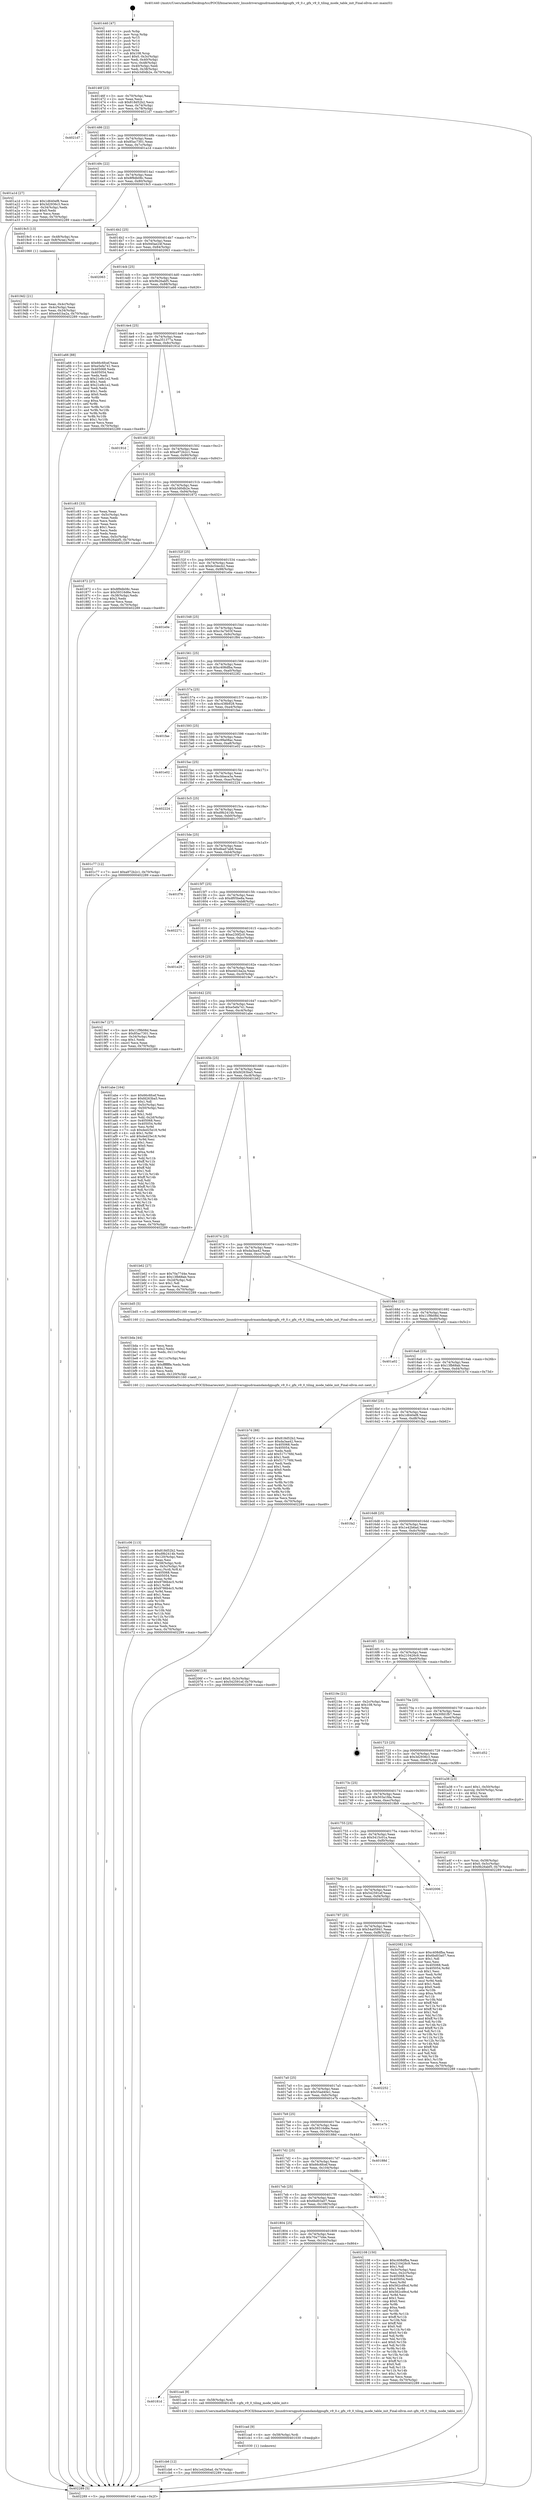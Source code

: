 digraph "0x401440" {
  label = "0x401440 (/mnt/c/Users/mathe/Desktop/tcc/POCII/binaries/extr_linuxdriversgpudrmamdamdgpugfx_v9_0.c_gfx_v9_0_tiling_mode_table_init_Final-ollvm.out::main(0))"
  labelloc = "t"
  node[shape=record]

  Entry [label="",width=0.3,height=0.3,shape=circle,fillcolor=black,style=filled]
  "0x40146f" [label="{
     0x40146f [23]\l
     | [instrs]\l
     &nbsp;&nbsp;0x40146f \<+3\>: mov -0x70(%rbp),%eax\l
     &nbsp;&nbsp;0x401472 \<+2\>: mov %eax,%ecx\l
     &nbsp;&nbsp;0x401474 \<+6\>: sub $0x818d52b2,%ecx\l
     &nbsp;&nbsp;0x40147a \<+3\>: mov %eax,-0x74(%rbp)\l
     &nbsp;&nbsp;0x40147d \<+3\>: mov %ecx,-0x78(%rbp)\l
     &nbsp;&nbsp;0x401480 \<+6\>: je 00000000004021d7 \<main+0xd97\>\l
  }"]
  "0x4021d7" [label="{
     0x4021d7\l
  }", style=dashed]
  "0x401486" [label="{
     0x401486 [22]\l
     | [instrs]\l
     &nbsp;&nbsp;0x401486 \<+5\>: jmp 000000000040148b \<main+0x4b\>\l
     &nbsp;&nbsp;0x40148b \<+3\>: mov -0x74(%rbp),%eax\l
     &nbsp;&nbsp;0x40148e \<+5\>: sub $0x85ac7301,%eax\l
     &nbsp;&nbsp;0x401493 \<+3\>: mov %eax,-0x7c(%rbp)\l
     &nbsp;&nbsp;0x401496 \<+6\>: je 0000000000401a1d \<main+0x5dd\>\l
  }"]
  Exit [label="",width=0.3,height=0.3,shape=circle,fillcolor=black,style=filled,peripheries=2]
  "0x401a1d" [label="{
     0x401a1d [27]\l
     | [instrs]\l
     &nbsp;&nbsp;0x401a1d \<+5\>: mov $0x1d640ef8,%eax\l
     &nbsp;&nbsp;0x401a22 \<+5\>: mov $0x3d2936c3,%ecx\l
     &nbsp;&nbsp;0x401a27 \<+3\>: mov -0x34(%rbp),%edx\l
     &nbsp;&nbsp;0x401a2a \<+3\>: cmp $0x0,%edx\l
     &nbsp;&nbsp;0x401a2d \<+3\>: cmove %ecx,%eax\l
     &nbsp;&nbsp;0x401a30 \<+3\>: mov %eax,-0x70(%rbp)\l
     &nbsp;&nbsp;0x401a33 \<+5\>: jmp 0000000000402289 \<main+0xe49\>\l
  }"]
  "0x40149c" [label="{
     0x40149c [22]\l
     | [instrs]\l
     &nbsp;&nbsp;0x40149c \<+5\>: jmp 00000000004014a1 \<main+0x61\>\l
     &nbsp;&nbsp;0x4014a1 \<+3\>: mov -0x74(%rbp),%eax\l
     &nbsp;&nbsp;0x4014a4 \<+5\>: sub $0x8f9db08c,%eax\l
     &nbsp;&nbsp;0x4014a9 \<+3\>: mov %eax,-0x80(%rbp)\l
     &nbsp;&nbsp;0x4014ac \<+6\>: je 00000000004019c5 \<main+0x585\>\l
  }"]
  "0x401cb6" [label="{
     0x401cb6 [12]\l
     | [instrs]\l
     &nbsp;&nbsp;0x401cb6 \<+7\>: movl $0x1e42b6ad,-0x70(%rbp)\l
     &nbsp;&nbsp;0x401cbd \<+5\>: jmp 0000000000402289 \<main+0xe49\>\l
  }"]
  "0x4019c5" [label="{
     0x4019c5 [13]\l
     | [instrs]\l
     &nbsp;&nbsp;0x4019c5 \<+4\>: mov -0x48(%rbp),%rax\l
     &nbsp;&nbsp;0x4019c9 \<+4\>: mov 0x8(%rax),%rdi\l
     &nbsp;&nbsp;0x4019cd \<+5\>: call 0000000000401060 \<atoi@plt\>\l
     | [calls]\l
     &nbsp;&nbsp;0x401060 \{1\} (unknown)\l
  }"]
  "0x4014b2" [label="{
     0x4014b2 [25]\l
     | [instrs]\l
     &nbsp;&nbsp;0x4014b2 \<+5\>: jmp 00000000004014b7 \<main+0x77\>\l
     &nbsp;&nbsp;0x4014b7 \<+3\>: mov -0x74(%rbp),%eax\l
     &nbsp;&nbsp;0x4014ba \<+5\>: sub $0x940ae24f,%eax\l
     &nbsp;&nbsp;0x4014bf \<+6\>: mov %eax,-0x84(%rbp)\l
     &nbsp;&nbsp;0x4014c5 \<+6\>: je 0000000000402063 \<main+0xc23\>\l
  }"]
  "0x401cad" [label="{
     0x401cad [9]\l
     | [instrs]\l
     &nbsp;&nbsp;0x401cad \<+4\>: mov -0x58(%rbp),%rdi\l
     &nbsp;&nbsp;0x401cb1 \<+5\>: call 0000000000401030 \<free@plt\>\l
     | [calls]\l
     &nbsp;&nbsp;0x401030 \{1\} (unknown)\l
  }"]
  "0x402063" [label="{
     0x402063\l
  }", style=dashed]
  "0x4014cb" [label="{
     0x4014cb [25]\l
     | [instrs]\l
     &nbsp;&nbsp;0x4014cb \<+5\>: jmp 00000000004014d0 \<main+0x90\>\l
     &nbsp;&nbsp;0x4014d0 \<+3\>: mov -0x74(%rbp),%eax\l
     &nbsp;&nbsp;0x4014d3 \<+5\>: sub $0x9b26abf5,%eax\l
     &nbsp;&nbsp;0x4014d8 \<+6\>: mov %eax,-0x88(%rbp)\l
     &nbsp;&nbsp;0x4014de \<+6\>: je 0000000000401a66 \<main+0x626\>\l
  }"]
  "0x40181d" [label="{
     0x40181d\l
  }", style=dashed]
  "0x401a66" [label="{
     0x401a66 [88]\l
     | [instrs]\l
     &nbsp;&nbsp;0x401a66 \<+5\>: mov $0x66c6fcef,%eax\l
     &nbsp;&nbsp;0x401a6b \<+5\>: mov $0xe5efa741,%ecx\l
     &nbsp;&nbsp;0x401a70 \<+7\>: mov 0x405068,%edx\l
     &nbsp;&nbsp;0x401a77 \<+7\>: mov 0x405054,%esi\l
     &nbsp;&nbsp;0x401a7e \<+2\>: mov %edx,%edi\l
     &nbsp;&nbsp;0x401a80 \<+6\>: sub $0x21e8c1e2,%edi\l
     &nbsp;&nbsp;0x401a86 \<+3\>: sub $0x1,%edi\l
     &nbsp;&nbsp;0x401a89 \<+6\>: add $0x21e8c1e2,%edi\l
     &nbsp;&nbsp;0x401a8f \<+3\>: imul %edi,%edx\l
     &nbsp;&nbsp;0x401a92 \<+3\>: and $0x1,%edx\l
     &nbsp;&nbsp;0x401a95 \<+3\>: cmp $0x0,%edx\l
     &nbsp;&nbsp;0x401a98 \<+4\>: sete %r8b\l
     &nbsp;&nbsp;0x401a9c \<+3\>: cmp $0xa,%esi\l
     &nbsp;&nbsp;0x401a9f \<+4\>: setl %r9b\l
     &nbsp;&nbsp;0x401aa3 \<+3\>: mov %r8b,%r10b\l
     &nbsp;&nbsp;0x401aa6 \<+3\>: and %r9b,%r10b\l
     &nbsp;&nbsp;0x401aa9 \<+3\>: xor %r9b,%r8b\l
     &nbsp;&nbsp;0x401aac \<+3\>: or %r8b,%r10b\l
     &nbsp;&nbsp;0x401aaf \<+4\>: test $0x1,%r10b\l
     &nbsp;&nbsp;0x401ab3 \<+3\>: cmovne %ecx,%eax\l
     &nbsp;&nbsp;0x401ab6 \<+3\>: mov %eax,-0x70(%rbp)\l
     &nbsp;&nbsp;0x401ab9 \<+5\>: jmp 0000000000402289 \<main+0xe49\>\l
  }"]
  "0x4014e4" [label="{
     0x4014e4 [25]\l
     | [instrs]\l
     &nbsp;&nbsp;0x4014e4 \<+5\>: jmp 00000000004014e9 \<main+0xa9\>\l
     &nbsp;&nbsp;0x4014e9 \<+3\>: mov -0x74(%rbp),%eax\l
     &nbsp;&nbsp;0x4014ec \<+5\>: sub $0xa351377a,%eax\l
     &nbsp;&nbsp;0x4014f1 \<+6\>: mov %eax,-0x8c(%rbp)\l
     &nbsp;&nbsp;0x4014f7 \<+6\>: je 000000000040191d \<main+0x4dd\>\l
  }"]
  "0x401ca4" [label="{
     0x401ca4 [9]\l
     | [instrs]\l
     &nbsp;&nbsp;0x401ca4 \<+4\>: mov -0x58(%rbp),%rdi\l
     &nbsp;&nbsp;0x401ca8 \<+5\>: call 0000000000401430 \<gfx_v9_0_tiling_mode_table_init\>\l
     | [calls]\l
     &nbsp;&nbsp;0x401430 \{1\} (/mnt/c/Users/mathe/Desktop/tcc/POCII/binaries/extr_linuxdriversgpudrmamdamdgpugfx_v9_0.c_gfx_v9_0_tiling_mode_table_init_Final-ollvm.out::gfx_v9_0_tiling_mode_table_init)\l
  }"]
  "0x40191d" [label="{
     0x40191d\l
  }", style=dashed]
  "0x4014fd" [label="{
     0x4014fd [25]\l
     | [instrs]\l
     &nbsp;&nbsp;0x4014fd \<+5\>: jmp 0000000000401502 \<main+0xc2\>\l
     &nbsp;&nbsp;0x401502 \<+3\>: mov -0x74(%rbp),%eax\l
     &nbsp;&nbsp;0x401505 \<+5\>: sub $0xa972b2c1,%eax\l
     &nbsp;&nbsp;0x40150a \<+6\>: mov %eax,-0x90(%rbp)\l
     &nbsp;&nbsp;0x401510 \<+6\>: je 0000000000401c83 \<main+0x843\>\l
  }"]
  "0x401804" [label="{
     0x401804 [25]\l
     | [instrs]\l
     &nbsp;&nbsp;0x401804 \<+5\>: jmp 0000000000401809 \<main+0x3c9\>\l
     &nbsp;&nbsp;0x401809 \<+3\>: mov -0x74(%rbp),%eax\l
     &nbsp;&nbsp;0x40180c \<+5\>: sub $0x70a77d4e,%eax\l
     &nbsp;&nbsp;0x401811 \<+6\>: mov %eax,-0x10c(%rbp)\l
     &nbsp;&nbsp;0x401817 \<+6\>: je 0000000000401ca4 \<main+0x864\>\l
  }"]
  "0x401c83" [label="{
     0x401c83 [33]\l
     | [instrs]\l
     &nbsp;&nbsp;0x401c83 \<+2\>: xor %eax,%eax\l
     &nbsp;&nbsp;0x401c85 \<+3\>: mov -0x5c(%rbp),%ecx\l
     &nbsp;&nbsp;0x401c88 \<+2\>: mov %eax,%edx\l
     &nbsp;&nbsp;0x401c8a \<+2\>: sub %ecx,%edx\l
     &nbsp;&nbsp;0x401c8c \<+2\>: mov %eax,%ecx\l
     &nbsp;&nbsp;0x401c8e \<+3\>: sub $0x1,%ecx\l
     &nbsp;&nbsp;0x401c91 \<+2\>: add %ecx,%edx\l
     &nbsp;&nbsp;0x401c93 \<+2\>: sub %edx,%eax\l
     &nbsp;&nbsp;0x401c95 \<+3\>: mov %eax,-0x5c(%rbp)\l
     &nbsp;&nbsp;0x401c98 \<+7\>: movl $0x9b26abf5,-0x70(%rbp)\l
     &nbsp;&nbsp;0x401c9f \<+5\>: jmp 0000000000402289 \<main+0xe49\>\l
  }"]
  "0x401516" [label="{
     0x401516 [25]\l
     | [instrs]\l
     &nbsp;&nbsp;0x401516 \<+5\>: jmp 000000000040151b \<main+0xdb\>\l
     &nbsp;&nbsp;0x40151b \<+3\>: mov -0x74(%rbp),%eax\l
     &nbsp;&nbsp;0x40151e \<+5\>: sub $0xb3d0db2e,%eax\l
     &nbsp;&nbsp;0x401523 \<+6\>: mov %eax,-0x94(%rbp)\l
     &nbsp;&nbsp;0x401529 \<+6\>: je 0000000000401872 \<main+0x432\>\l
  }"]
  "0x402108" [label="{
     0x402108 [150]\l
     | [instrs]\l
     &nbsp;&nbsp;0x402108 \<+5\>: mov $0xc408dfba,%eax\l
     &nbsp;&nbsp;0x40210d \<+5\>: mov $0x210426c9,%ecx\l
     &nbsp;&nbsp;0x402112 \<+2\>: mov $0x1,%dl\l
     &nbsp;&nbsp;0x402114 \<+3\>: mov -0x3c(%rbp),%esi\l
     &nbsp;&nbsp;0x402117 \<+3\>: mov %esi,-0x2c(%rbp)\l
     &nbsp;&nbsp;0x40211a \<+7\>: mov 0x405068,%esi\l
     &nbsp;&nbsp;0x402121 \<+7\>: mov 0x405054,%edi\l
     &nbsp;&nbsp;0x402128 \<+3\>: mov %esi,%r8d\l
     &nbsp;&nbsp;0x40212b \<+7\>: sub $0x562cd9cd,%r8d\l
     &nbsp;&nbsp;0x402132 \<+4\>: sub $0x1,%r8d\l
     &nbsp;&nbsp;0x402136 \<+7\>: add $0x562cd9cd,%r8d\l
     &nbsp;&nbsp;0x40213d \<+4\>: imul %r8d,%esi\l
     &nbsp;&nbsp;0x402141 \<+3\>: and $0x1,%esi\l
     &nbsp;&nbsp;0x402144 \<+3\>: cmp $0x0,%esi\l
     &nbsp;&nbsp;0x402147 \<+4\>: sete %r9b\l
     &nbsp;&nbsp;0x40214b \<+3\>: cmp $0xa,%edi\l
     &nbsp;&nbsp;0x40214e \<+4\>: setl %r10b\l
     &nbsp;&nbsp;0x402152 \<+3\>: mov %r9b,%r11b\l
     &nbsp;&nbsp;0x402155 \<+4\>: xor $0xff,%r11b\l
     &nbsp;&nbsp;0x402159 \<+3\>: mov %r10b,%bl\l
     &nbsp;&nbsp;0x40215c \<+3\>: xor $0xff,%bl\l
     &nbsp;&nbsp;0x40215f \<+3\>: xor $0x0,%dl\l
     &nbsp;&nbsp;0x402162 \<+3\>: mov %r11b,%r14b\l
     &nbsp;&nbsp;0x402165 \<+4\>: and $0x0,%r14b\l
     &nbsp;&nbsp;0x402169 \<+3\>: and %dl,%r9b\l
     &nbsp;&nbsp;0x40216c \<+3\>: mov %bl,%r15b\l
     &nbsp;&nbsp;0x40216f \<+4\>: and $0x0,%r15b\l
     &nbsp;&nbsp;0x402173 \<+3\>: and %dl,%r10b\l
     &nbsp;&nbsp;0x402176 \<+3\>: or %r9b,%r14b\l
     &nbsp;&nbsp;0x402179 \<+3\>: or %r10b,%r15b\l
     &nbsp;&nbsp;0x40217c \<+3\>: xor %r15b,%r14b\l
     &nbsp;&nbsp;0x40217f \<+3\>: or %bl,%r11b\l
     &nbsp;&nbsp;0x402182 \<+4\>: xor $0xff,%r11b\l
     &nbsp;&nbsp;0x402186 \<+3\>: or $0x0,%dl\l
     &nbsp;&nbsp;0x402189 \<+3\>: and %dl,%r11b\l
     &nbsp;&nbsp;0x40218c \<+3\>: or %r11b,%r14b\l
     &nbsp;&nbsp;0x40218f \<+4\>: test $0x1,%r14b\l
     &nbsp;&nbsp;0x402193 \<+3\>: cmovne %ecx,%eax\l
     &nbsp;&nbsp;0x402196 \<+3\>: mov %eax,-0x70(%rbp)\l
     &nbsp;&nbsp;0x402199 \<+5\>: jmp 0000000000402289 \<main+0xe49\>\l
  }"]
  "0x401872" [label="{
     0x401872 [27]\l
     | [instrs]\l
     &nbsp;&nbsp;0x401872 \<+5\>: mov $0x8f9db08c,%eax\l
     &nbsp;&nbsp;0x401877 \<+5\>: mov $0x59316d6e,%ecx\l
     &nbsp;&nbsp;0x40187c \<+3\>: mov -0x38(%rbp),%edx\l
     &nbsp;&nbsp;0x40187f \<+3\>: cmp $0x2,%edx\l
     &nbsp;&nbsp;0x401882 \<+3\>: cmovne %ecx,%eax\l
     &nbsp;&nbsp;0x401885 \<+3\>: mov %eax,-0x70(%rbp)\l
     &nbsp;&nbsp;0x401888 \<+5\>: jmp 0000000000402289 \<main+0xe49\>\l
  }"]
  "0x40152f" [label="{
     0x40152f [25]\l
     | [instrs]\l
     &nbsp;&nbsp;0x40152f \<+5\>: jmp 0000000000401534 \<main+0xf4\>\l
     &nbsp;&nbsp;0x401534 \<+3\>: mov -0x74(%rbp),%eax\l
     &nbsp;&nbsp;0x401537 \<+5\>: sub $0xbc54ecb2,%eax\l
     &nbsp;&nbsp;0x40153c \<+6\>: mov %eax,-0x98(%rbp)\l
     &nbsp;&nbsp;0x401542 \<+6\>: je 0000000000401e0e \<main+0x9ce\>\l
  }"]
  "0x402289" [label="{
     0x402289 [5]\l
     | [instrs]\l
     &nbsp;&nbsp;0x402289 \<+5\>: jmp 000000000040146f \<main+0x2f\>\l
  }"]
  "0x401440" [label="{
     0x401440 [47]\l
     | [instrs]\l
     &nbsp;&nbsp;0x401440 \<+1\>: push %rbp\l
     &nbsp;&nbsp;0x401441 \<+3\>: mov %rsp,%rbp\l
     &nbsp;&nbsp;0x401444 \<+2\>: push %r15\l
     &nbsp;&nbsp;0x401446 \<+2\>: push %r14\l
     &nbsp;&nbsp;0x401448 \<+2\>: push %r13\l
     &nbsp;&nbsp;0x40144a \<+2\>: push %r12\l
     &nbsp;&nbsp;0x40144c \<+1\>: push %rbx\l
     &nbsp;&nbsp;0x40144d \<+7\>: sub $0x108,%rsp\l
     &nbsp;&nbsp;0x401454 \<+7\>: movl $0x0,-0x3c(%rbp)\l
     &nbsp;&nbsp;0x40145b \<+3\>: mov %edi,-0x40(%rbp)\l
     &nbsp;&nbsp;0x40145e \<+4\>: mov %rsi,-0x48(%rbp)\l
     &nbsp;&nbsp;0x401462 \<+3\>: mov -0x40(%rbp),%edi\l
     &nbsp;&nbsp;0x401465 \<+3\>: mov %edi,-0x38(%rbp)\l
     &nbsp;&nbsp;0x401468 \<+7\>: movl $0xb3d0db2e,-0x70(%rbp)\l
  }"]
  "0x4019d2" [label="{
     0x4019d2 [21]\l
     | [instrs]\l
     &nbsp;&nbsp;0x4019d2 \<+3\>: mov %eax,-0x4c(%rbp)\l
     &nbsp;&nbsp;0x4019d5 \<+3\>: mov -0x4c(%rbp),%eax\l
     &nbsp;&nbsp;0x4019d8 \<+3\>: mov %eax,-0x34(%rbp)\l
     &nbsp;&nbsp;0x4019db \<+7\>: movl $0xe4d1ba2a,-0x70(%rbp)\l
     &nbsp;&nbsp;0x4019e2 \<+5\>: jmp 0000000000402289 \<main+0xe49\>\l
  }"]
  "0x4017eb" [label="{
     0x4017eb [25]\l
     | [instrs]\l
     &nbsp;&nbsp;0x4017eb \<+5\>: jmp 00000000004017f0 \<main+0x3b0\>\l
     &nbsp;&nbsp;0x4017f0 \<+3\>: mov -0x74(%rbp),%eax\l
     &nbsp;&nbsp;0x4017f3 \<+5\>: sub $0x6bd03a07,%eax\l
     &nbsp;&nbsp;0x4017f8 \<+6\>: mov %eax,-0x108(%rbp)\l
     &nbsp;&nbsp;0x4017fe \<+6\>: je 0000000000402108 \<main+0xcc8\>\l
  }"]
  "0x401e0e" [label="{
     0x401e0e\l
  }", style=dashed]
  "0x401548" [label="{
     0x401548 [25]\l
     | [instrs]\l
     &nbsp;&nbsp;0x401548 \<+5\>: jmp 000000000040154d \<main+0x10d\>\l
     &nbsp;&nbsp;0x40154d \<+3\>: mov -0x74(%rbp),%eax\l
     &nbsp;&nbsp;0x401550 \<+5\>: sub $0xc3a7b03f,%eax\l
     &nbsp;&nbsp;0x401555 \<+6\>: mov %eax,-0x9c(%rbp)\l
     &nbsp;&nbsp;0x40155b \<+6\>: je 0000000000401f84 \<main+0xb44\>\l
  }"]
  "0x4021cb" [label="{
     0x4021cb\l
  }", style=dashed]
  "0x401f84" [label="{
     0x401f84\l
  }", style=dashed]
  "0x401561" [label="{
     0x401561 [25]\l
     | [instrs]\l
     &nbsp;&nbsp;0x401561 \<+5\>: jmp 0000000000401566 \<main+0x126\>\l
     &nbsp;&nbsp;0x401566 \<+3\>: mov -0x74(%rbp),%eax\l
     &nbsp;&nbsp;0x401569 \<+5\>: sub $0xc408dfba,%eax\l
     &nbsp;&nbsp;0x40156e \<+6\>: mov %eax,-0xa0(%rbp)\l
     &nbsp;&nbsp;0x401574 \<+6\>: je 0000000000402282 \<main+0xe42\>\l
  }"]
  "0x4017d2" [label="{
     0x4017d2 [25]\l
     | [instrs]\l
     &nbsp;&nbsp;0x4017d2 \<+5\>: jmp 00000000004017d7 \<main+0x397\>\l
     &nbsp;&nbsp;0x4017d7 \<+3\>: mov -0x74(%rbp),%eax\l
     &nbsp;&nbsp;0x4017da \<+5\>: sub $0x66c6fcef,%eax\l
     &nbsp;&nbsp;0x4017df \<+6\>: mov %eax,-0x104(%rbp)\l
     &nbsp;&nbsp;0x4017e5 \<+6\>: je 00000000004021cb \<main+0xd8b\>\l
  }"]
  "0x402282" [label="{
     0x402282\l
  }", style=dashed]
  "0x40157a" [label="{
     0x40157a [25]\l
     | [instrs]\l
     &nbsp;&nbsp;0x40157a \<+5\>: jmp 000000000040157f \<main+0x13f\>\l
     &nbsp;&nbsp;0x40157f \<+3\>: mov -0x74(%rbp),%eax\l
     &nbsp;&nbsp;0x401582 \<+5\>: sub $0xc438b928,%eax\l
     &nbsp;&nbsp;0x401587 \<+6\>: mov %eax,-0xa4(%rbp)\l
     &nbsp;&nbsp;0x40158d \<+6\>: je 0000000000401fae \<main+0xb6e\>\l
  }"]
  "0x40188d" [label="{
     0x40188d\l
  }", style=dashed]
  "0x401fae" [label="{
     0x401fae\l
  }", style=dashed]
  "0x401593" [label="{
     0x401593 [25]\l
     | [instrs]\l
     &nbsp;&nbsp;0x401593 \<+5\>: jmp 0000000000401598 \<main+0x158\>\l
     &nbsp;&nbsp;0x401598 \<+3\>: mov -0x74(%rbp),%eax\l
     &nbsp;&nbsp;0x40159b \<+5\>: sub $0xc99a08ac,%eax\l
     &nbsp;&nbsp;0x4015a0 \<+6\>: mov %eax,-0xa8(%rbp)\l
     &nbsp;&nbsp;0x4015a6 \<+6\>: je 0000000000401e02 \<main+0x9c2\>\l
  }"]
  "0x4017b9" [label="{
     0x4017b9 [25]\l
     | [instrs]\l
     &nbsp;&nbsp;0x4017b9 \<+5\>: jmp 00000000004017be \<main+0x37e\>\l
     &nbsp;&nbsp;0x4017be \<+3\>: mov -0x74(%rbp),%eax\l
     &nbsp;&nbsp;0x4017c1 \<+5\>: sub $0x59316d6e,%eax\l
     &nbsp;&nbsp;0x4017c6 \<+6\>: mov %eax,-0x100(%rbp)\l
     &nbsp;&nbsp;0x4017cc \<+6\>: je 000000000040188d \<main+0x44d\>\l
  }"]
  "0x401e02" [label="{
     0x401e02\l
  }", style=dashed]
  "0x4015ac" [label="{
     0x4015ac [25]\l
     | [instrs]\l
     &nbsp;&nbsp;0x4015ac \<+5\>: jmp 00000000004015b1 \<main+0x171\>\l
     &nbsp;&nbsp;0x4015b1 \<+3\>: mov -0x74(%rbp),%eax\l
     &nbsp;&nbsp;0x4015b4 \<+5\>: sub $0xcbbaca3a,%eax\l
     &nbsp;&nbsp;0x4015b9 \<+6\>: mov %eax,-0xac(%rbp)\l
     &nbsp;&nbsp;0x4015bf \<+6\>: je 0000000000402224 \<main+0xde4\>\l
  }"]
  "0x401e7b" [label="{
     0x401e7b\l
  }", style=dashed]
  "0x402224" [label="{
     0x402224\l
  }", style=dashed]
  "0x4015c5" [label="{
     0x4015c5 [25]\l
     | [instrs]\l
     &nbsp;&nbsp;0x4015c5 \<+5\>: jmp 00000000004015ca \<main+0x18a\>\l
     &nbsp;&nbsp;0x4015ca \<+3\>: mov -0x74(%rbp),%eax\l
     &nbsp;&nbsp;0x4015cd \<+5\>: sub $0xd9b2414b,%eax\l
     &nbsp;&nbsp;0x4015d2 \<+6\>: mov %eax,-0xb0(%rbp)\l
     &nbsp;&nbsp;0x4015d8 \<+6\>: je 0000000000401c77 \<main+0x837\>\l
  }"]
  "0x4017a0" [label="{
     0x4017a0 [25]\l
     | [instrs]\l
     &nbsp;&nbsp;0x4017a0 \<+5\>: jmp 00000000004017a5 \<main+0x365\>\l
     &nbsp;&nbsp;0x4017a5 \<+3\>: mov -0x74(%rbp),%eax\l
     &nbsp;&nbsp;0x4017a8 \<+5\>: sub $0x55ad40e1,%eax\l
     &nbsp;&nbsp;0x4017ad \<+6\>: mov %eax,-0xfc(%rbp)\l
     &nbsp;&nbsp;0x4017b3 \<+6\>: je 0000000000401e7b \<main+0xa3b\>\l
  }"]
  "0x401c77" [label="{
     0x401c77 [12]\l
     | [instrs]\l
     &nbsp;&nbsp;0x401c77 \<+7\>: movl $0xa972b2c1,-0x70(%rbp)\l
     &nbsp;&nbsp;0x401c7e \<+5\>: jmp 0000000000402289 \<main+0xe49\>\l
  }"]
  "0x4015de" [label="{
     0x4015de [25]\l
     | [instrs]\l
     &nbsp;&nbsp;0x4015de \<+5\>: jmp 00000000004015e3 \<main+0x1a3\>\l
     &nbsp;&nbsp;0x4015e3 \<+3\>: mov -0x74(%rbp),%eax\l
     &nbsp;&nbsp;0x4015e6 \<+5\>: sub $0xdbad7ab6,%eax\l
     &nbsp;&nbsp;0x4015eb \<+6\>: mov %eax,-0xb4(%rbp)\l
     &nbsp;&nbsp;0x4015f1 \<+6\>: je 0000000000401f78 \<main+0xb38\>\l
  }"]
  "0x402252" [label="{
     0x402252\l
  }", style=dashed]
  "0x401f78" [label="{
     0x401f78\l
  }", style=dashed]
  "0x4015f7" [label="{
     0x4015f7 [25]\l
     | [instrs]\l
     &nbsp;&nbsp;0x4015f7 \<+5\>: jmp 00000000004015fc \<main+0x1bc\>\l
     &nbsp;&nbsp;0x4015fc \<+3\>: mov -0x74(%rbp),%eax\l
     &nbsp;&nbsp;0x4015ff \<+5\>: sub $0xdf05be8a,%eax\l
     &nbsp;&nbsp;0x401604 \<+6\>: mov %eax,-0xb8(%rbp)\l
     &nbsp;&nbsp;0x40160a \<+6\>: je 0000000000402271 \<main+0xe31\>\l
  }"]
  "0x401787" [label="{
     0x401787 [25]\l
     | [instrs]\l
     &nbsp;&nbsp;0x401787 \<+5\>: jmp 000000000040178c \<main+0x34c\>\l
     &nbsp;&nbsp;0x40178c \<+3\>: mov -0x74(%rbp),%eax\l
     &nbsp;&nbsp;0x40178f \<+5\>: sub $0x54a05841,%eax\l
     &nbsp;&nbsp;0x401794 \<+6\>: mov %eax,-0xf8(%rbp)\l
     &nbsp;&nbsp;0x40179a \<+6\>: je 0000000000402252 \<main+0xe12\>\l
  }"]
  "0x402271" [label="{
     0x402271\l
  }", style=dashed]
  "0x401610" [label="{
     0x401610 [25]\l
     | [instrs]\l
     &nbsp;&nbsp;0x401610 \<+5\>: jmp 0000000000401615 \<main+0x1d5\>\l
     &nbsp;&nbsp;0x401615 \<+3\>: mov -0x74(%rbp),%eax\l
     &nbsp;&nbsp;0x401618 \<+5\>: sub $0xe230f2c0,%eax\l
     &nbsp;&nbsp;0x40161d \<+6\>: mov %eax,-0xbc(%rbp)\l
     &nbsp;&nbsp;0x401623 \<+6\>: je 0000000000401e29 \<main+0x9e9\>\l
  }"]
  "0x402082" [label="{
     0x402082 [134]\l
     | [instrs]\l
     &nbsp;&nbsp;0x402082 \<+5\>: mov $0xc408dfba,%eax\l
     &nbsp;&nbsp;0x402087 \<+5\>: mov $0x6bd03a07,%ecx\l
     &nbsp;&nbsp;0x40208c \<+2\>: mov $0x1,%dl\l
     &nbsp;&nbsp;0x40208e \<+2\>: xor %esi,%esi\l
     &nbsp;&nbsp;0x402090 \<+7\>: mov 0x405068,%edi\l
     &nbsp;&nbsp;0x402097 \<+8\>: mov 0x405054,%r8d\l
     &nbsp;&nbsp;0x40209f \<+3\>: sub $0x1,%esi\l
     &nbsp;&nbsp;0x4020a2 \<+3\>: mov %edi,%r9d\l
     &nbsp;&nbsp;0x4020a5 \<+3\>: add %esi,%r9d\l
     &nbsp;&nbsp;0x4020a8 \<+4\>: imul %r9d,%edi\l
     &nbsp;&nbsp;0x4020ac \<+3\>: and $0x1,%edi\l
     &nbsp;&nbsp;0x4020af \<+3\>: cmp $0x0,%edi\l
     &nbsp;&nbsp;0x4020b2 \<+4\>: sete %r10b\l
     &nbsp;&nbsp;0x4020b6 \<+4\>: cmp $0xa,%r8d\l
     &nbsp;&nbsp;0x4020ba \<+4\>: setl %r11b\l
     &nbsp;&nbsp;0x4020be \<+3\>: mov %r10b,%bl\l
     &nbsp;&nbsp;0x4020c1 \<+3\>: xor $0xff,%bl\l
     &nbsp;&nbsp;0x4020c4 \<+3\>: mov %r11b,%r14b\l
     &nbsp;&nbsp;0x4020c7 \<+4\>: xor $0xff,%r14b\l
     &nbsp;&nbsp;0x4020cb \<+3\>: xor $0x1,%dl\l
     &nbsp;&nbsp;0x4020ce \<+3\>: mov %bl,%r15b\l
     &nbsp;&nbsp;0x4020d1 \<+4\>: and $0xff,%r15b\l
     &nbsp;&nbsp;0x4020d5 \<+3\>: and %dl,%r10b\l
     &nbsp;&nbsp;0x4020d8 \<+3\>: mov %r14b,%r12b\l
     &nbsp;&nbsp;0x4020db \<+4\>: and $0xff,%r12b\l
     &nbsp;&nbsp;0x4020df \<+3\>: and %dl,%r11b\l
     &nbsp;&nbsp;0x4020e2 \<+3\>: or %r10b,%r15b\l
     &nbsp;&nbsp;0x4020e5 \<+3\>: or %r11b,%r12b\l
     &nbsp;&nbsp;0x4020e8 \<+3\>: xor %r12b,%r15b\l
     &nbsp;&nbsp;0x4020eb \<+3\>: or %r14b,%bl\l
     &nbsp;&nbsp;0x4020ee \<+3\>: xor $0xff,%bl\l
     &nbsp;&nbsp;0x4020f1 \<+3\>: or $0x1,%dl\l
     &nbsp;&nbsp;0x4020f4 \<+2\>: and %dl,%bl\l
     &nbsp;&nbsp;0x4020f6 \<+3\>: or %bl,%r15b\l
     &nbsp;&nbsp;0x4020f9 \<+4\>: test $0x1,%r15b\l
     &nbsp;&nbsp;0x4020fd \<+3\>: cmovne %ecx,%eax\l
     &nbsp;&nbsp;0x402100 \<+3\>: mov %eax,-0x70(%rbp)\l
     &nbsp;&nbsp;0x402103 \<+5\>: jmp 0000000000402289 \<main+0xe49\>\l
  }"]
  "0x401e29" [label="{
     0x401e29\l
  }", style=dashed]
  "0x401629" [label="{
     0x401629 [25]\l
     | [instrs]\l
     &nbsp;&nbsp;0x401629 \<+5\>: jmp 000000000040162e \<main+0x1ee\>\l
     &nbsp;&nbsp;0x40162e \<+3\>: mov -0x74(%rbp),%eax\l
     &nbsp;&nbsp;0x401631 \<+5\>: sub $0xe4d1ba2a,%eax\l
     &nbsp;&nbsp;0x401636 \<+6\>: mov %eax,-0xc0(%rbp)\l
     &nbsp;&nbsp;0x40163c \<+6\>: je 00000000004019e7 \<main+0x5a7\>\l
  }"]
  "0x40176e" [label="{
     0x40176e [25]\l
     | [instrs]\l
     &nbsp;&nbsp;0x40176e \<+5\>: jmp 0000000000401773 \<main+0x333\>\l
     &nbsp;&nbsp;0x401773 \<+3\>: mov -0x74(%rbp),%eax\l
     &nbsp;&nbsp;0x401776 \<+5\>: sub $0x542591ef,%eax\l
     &nbsp;&nbsp;0x40177b \<+6\>: mov %eax,-0xf4(%rbp)\l
     &nbsp;&nbsp;0x401781 \<+6\>: je 0000000000402082 \<main+0xc42\>\l
  }"]
  "0x4019e7" [label="{
     0x4019e7 [27]\l
     | [instrs]\l
     &nbsp;&nbsp;0x4019e7 \<+5\>: mov $0x11f9b08d,%eax\l
     &nbsp;&nbsp;0x4019ec \<+5\>: mov $0x85ac7301,%ecx\l
     &nbsp;&nbsp;0x4019f1 \<+3\>: mov -0x34(%rbp),%edx\l
     &nbsp;&nbsp;0x4019f4 \<+3\>: cmp $0x1,%edx\l
     &nbsp;&nbsp;0x4019f7 \<+3\>: cmovl %ecx,%eax\l
     &nbsp;&nbsp;0x4019fa \<+3\>: mov %eax,-0x70(%rbp)\l
     &nbsp;&nbsp;0x4019fd \<+5\>: jmp 0000000000402289 \<main+0xe49\>\l
  }"]
  "0x401642" [label="{
     0x401642 [25]\l
     | [instrs]\l
     &nbsp;&nbsp;0x401642 \<+5\>: jmp 0000000000401647 \<main+0x207\>\l
     &nbsp;&nbsp;0x401647 \<+3\>: mov -0x74(%rbp),%eax\l
     &nbsp;&nbsp;0x40164a \<+5\>: sub $0xe5efa741,%eax\l
     &nbsp;&nbsp;0x40164f \<+6\>: mov %eax,-0xc4(%rbp)\l
     &nbsp;&nbsp;0x401655 \<+6\>: je 0000000000401abe \<main+0x67e\>\l
  }"]
  "0x402006" [label="{
     0x402006\l
  }", style=dashed]
  "0x401abe" [label="{
     0x401abe [164]\l
     | [instrs]\l
     &nbsp;&nbsp;0x401abe \<+5\>: mov $0x66c6fcef,%eax\l
     &nbsp;&nbsp;0x401ac3 \<+5\>: mov $0xfd263ba5,%ecx\l
     &nbsp;&nbsp;0x401ac8 \<+2\>: mov $0x1,%dl\l
     &nbsp;&nbsp;0x401aca \<+3\>: mov -0x5c(%rbp),%esi\l
     &nbsp;&nbsp;0x401acd \<+3\>: cmp -0x50(%rbp),%esi\l
     &nbsp;&nbsp;0x401ad0 \<+4\>: setl %dil\l
     &nbsp;&nbsp;0x401ad4 \<+4\>: and $0x1,%dil\l
     &nbsp;&nbsp;0x401ad8 \<+4\>: mov %dil,-0x2d(%rbp)\l
     &nbsp;&nbsp;0x401adc \<+7\>: mov 0x405068,%esi\l
     &nbsp;&nbsp;0x401ae3 \<+8\>: mov 0x405054,%r8d\l
     &nbsp;&nbsp;0x401aeb \<+3\>: mov %esi,%r9d\l
     &nbsp;&nbsp;0x401aee \<+7\>: sub $0xded25e18,%r9d\l
     &nbsp;&nbsp;0x401af5 \<+4\>: sub $0x1,%r9d\l
     &nbsp;&nbsp;0x401af9 \<+7\>: add $0xded25e18,%r9d\l
     &nbsp;&nbsp;0x401b00 \<+4\>: imul %r9d,%esi\l
     &nbsp;&nbsp;0x401b04 \<+3\>: and $0x1,%esi\l
     &nbsp;&nbsp;0x401b07 \<+3\>: cmp $0x0,%esi\l
     &nbsp;&nbsp;0x401b0a \<+4\>: sete %dil\l
     &nbsp;&nbsp;0x401b0e \<+4\>: cmp $0xa,%r8d\l
     &nbsp;&nbsp;0x401b12 \<+4\>: setl %r10b\l
     &nbsp;&nbsp;0x401b16 \<+3\>: mov %dil,%r11b\l
     &nbsp;&nbsp;0x401b19 \<+4\>: xor $0xff,%r11b\l
     &nbsp;&nbsp;0x401b1d \<+3\>: mov %r10b,%bl\l
     &nbsp;&nbsp;0x401b20 \<+3\>: xor $0xff,%bl\l
     &nbsp;&nbsp;0x401b23 \<+3\>: xor $0x1,%dl\l
     &nbsp;&nbsp;0x401b26 \<+3\>: mov %r11b,%r14b\l
     &nbsp;&nbsp;0x401b29 \<+4\>: and $0xff,%r14b\l
     &nbsp;&nbsp;0x401b2d \<+3\>: and %dl,%dil\l
     &nbsp;&nbsp;0x401b30 \<+3\>: mov %bl,%r15b\l
     &nbsp;&nbsp;0x401b33 \<+4\>: and $0xff,%r15b\l
     &nbsp;&nbsp;0x401b37 \<+3\>: and %dl,%r10b\l
     &nbsp;&nbsp;0x401b3a \<+3\>: or %dil,%r14b\l
     &nbsp;&nbsp;0x401b3d \<+3\>: or %r10b,%r15b\l
     &nbsp;&nbsp;0x401b40 \<+3\>: xor %r15b,%r14b\l
     &nbsp;&nbsp;0x401b43 \<+3\>: or %bl,%r11b\l
     &nbsp;&nbsp;0x401b46 \<+4\>: xor $0xff,%r11b\l
     &nbsp;&nbsp;0x401b4a \<+3\>: or $0x1,%dl\l
     &nbsp;&nbsp;0x401b4d \<+3\>: and %dl,%r11b\l
     &nbsp;&nbsp;0x401b50 \<+3\>: or %r11b,%r14b\l
     &nbsp;&nbsp;0x401b53 \<+4\>: test $0x1,%r14b\l
     &nbsp;&nbsp;0x401b57 \<+3\>: cmovne %ecx,%eax\l
     &nbsp;&nbsp;0x401b5a \<+3\>: mov %eax,-0x70(%rbp)\l
     &nbsp;&nbsp;0x401b5d \<+5\>: jmp 0000000000402289 \<main+0xe49\>\l
  }"]
  "0x40165b" [label="{
     0x40165b [25]\l
     | [instrs]\l
     &nbsp;&nbsp;0x40165b \<+5\>: jmp 0000000000401660 \<main+0x220\>\l
     &nbsp;&nbsp;0x401660 \<+3\>: mov -0x74(%rbp),%eax\l
     &nbsp;&nbsp;0x401663 \<+5\>: sub $0xfd263ba5,%eax\l
     &nbsp;&nbsp;0x401668 \<+6\>: mov %eax,-0xc8(%rbp)\l
     &nbsp;&nbsp;0x40166e \<+6\>: je 0000000000401b62 \<main+0x722\>\l
  }"]
  "0x401755" [label="{
     0x401755 [25]\l
     | [instrs]\l
     &nbsp;&nbsp;0x401755 \<+5\>: jmp 000000000040175a \<main+0x31a\>\l
     &nbsp;&nbsp;0x40175a \<+3\>: mov -0x74(%rbp),%eax\l
     &nbsp;&nbsp;0x40175d \<+5\>: sub $0x5415c01a,%eax\l
     &nbsp;&nbsp;0x401762 \<+6\>: mov %eax,-0xf0(%rbp)\l
     &nbsp;&nbsp;0x401768 \<+6\>: je 0000000000402006 \<main+0xbc6\>\l
  }"]
  "0x401b62" [label="{
     0x401b62 [27]\l
     | [instrs]\l
     &nbsp;&nbsp;0x401b62 \<+5\>: mov $0x70a77d4e,%eax\l
     &nbsp;&nbsp;0x401b67 \<+5\>: mov $0x13fb68ab,%ecx\l
     &nbsp;&nbsp;0x401b6c \<+3\>: mov -0x2d(%rbp),%dl\l
     &nbsp;&nbsp;0x401b6f \<+3\>: test $0x1,%dl\l
     &nbsp;&nbsp;0x401b72 \<+3\>: cmovne %ecx,%eax\l
     &nbsp;&nbsp;0x401b75 \<+3\>: mov %eax,-0x70(%rbp)\l
     &nbsp;&nbsp;0x401b78 \<+5\>: jmp 0000000000402289 \<main+0xe49\>\l
  }"]
  "0x401674" [label="{
     0x401674 [25]\l
     | [instrs]\l
     &nbsp;&nbsp;0x401674 \<+5\>: jmp 0000000000401679 \<main+0x239\>\l
     &nbsp;&nbsp;0x401679 \<+3\>: mov -0x74(%rbp),%eax\l
     &nbsp;&nbsp;0x40167c \<+5\>: sub $0xda3aa42,%eax\l
     &nbsp;&nbsp;0x401681 \<+6\>: mov %eax,-0xcc(%rbp)\l
     &nbsp;&nbsp;0x401687 \<+6\>: je 0000000000401bd5 \<main+0x795\>\l
  }"]
  "0x4019b9" [label="{
     0x4019b9\l
  }", style=dashed]
  "0x401bd5" [label="{
     0x401bd5 [5]\l
     | [instrs]\l
     &nbsp;&nbsp;0x401bd5 \<+5\>: call 0000000000401160 \<next_i\>\l
     | [calls]\l
     &nbsp;&nbsp;0x401160 \{1\} (/mnt/c/Users/mathe/Desktop/tcc/POCII/binaries/extr_linuxdriversgpudrmamdamdgpugfx_v9_0.c_gfx_v9_0_tiling_mode_table_init_Final-ollvm.out::next_i)\l
  }"]
  "0x40168d" [label="{
     0x40168d [25]\l
     | [instrs]\l
     &nbsp;&nbsp;0x40168d \<+5\>: jmp 0000000000401692 \<main+0x252\>\l
     &nbsp;&nbsp;0x401692 \<+3\>: mov -0x74(%rbp),%eax\l
     &nbsp;&nbsp;0x401695 \<+5\>: sub $0x11f9b08d,%eax\l
     &nbsp;&nbsp;0x40169a \<+6\>: mov %eax,-0xd0(%rbp)\l
     &nbsp;&nbsp;0x4016a0 \<+6\>: je 0000000000401a02 \<main+0x5c2\>\l
  }"]
  "0x401c06" [label="{
     0x401c06 [113]\l
     | [instrs]\l
     &nbsp;&nbsp;0x401c06 \<+5\>: mov $0x818d52b2,%ecx\l
     &nbsp;&nbsp;0x401c0b \<+5\>: mov $0xd9b2414b,%edx\l
     &nbsp;&nbsp;0x401c10 \<+6\>: mov -0x120(%rbp),%esi\l
     &nbsp;&nbsp;0x401c16 \<+3\>: imul %eax,%esi\l
     &nbsp;&nbsp;0x401c19 \<+4\>: mov -0x58(%rbp),%rdi\l
     &nbsp;&nbsp;0x401c1d \<+4\>: movslq -0x5c(%rbp),%r8\l
     &nbsp;&nbsp;0x401c21 \<+4\>: mov %esi,(%rdi,%r8,4)\l
     &nbsp;&nbsp;0x401c25 \<+7\>: mov 0x405068,%eax\l
     &nbsp;&nbsp;0x401c2c \<+7\>: mov 0x405054,%esi\l
     &nbsp;&nbsp;0x401c33 \<+3\>: mov %eax,%r9d\l
     &nbsp;&nbsp;0x401c36 \<+7\>: add $0x9786b4c5,%r9d\l
     &nbsp;&nbsp;0x401c3d \<+4\>: sub $0x1,%r9d\l
     &nbsp;&nbsp;0x401c41 \<+7\>: sub $0x9786b4c5,%r9d\l
     &nbsp;&nbsp;0x401c48 \<+4\>: imul %r9d,%eax\l
     &nbsp;&nbsp;0x401c4c \<+3\>: and $0x1,%eax\l
     &nbsp;&nbsp;0x401c4f \<+3\>: cmp $0x0,%eax\l
     &nbsp;&nbsp;0x401c52 \<+4\>: sete %r10b\l
     &nbsp;&nbsp;0x401c56 \<+3\>: cmp $0xa,%esi\l
     &nbsp;&nbsp;0x401c59 \<+4\>: setl %r11b\l
     &nbsp;&nbsp;0x401c5d \<+3\>: mov %r10b,%bl\l
     &nbsp;&nbsp;0x401c60 \<+3\>: and %r11b,%bl\l
     &nbsp;&nbsp;0x401c63 \<+3\>: xor %r11b,%r10b\l
     &nbsp;&nbsp;0x401c66 \<+3\>: or %r10b,%bl\l
     &nbsp;&nbsp;0x401c69 \<+3\>: test $0x1,%bl\l
     &nbsp;&nbsp;0x401c6c \<+3\>: cmovne %edx,%ecx\l
     &nbsp;&nbsp;0x401c6f \<+3\>: mov %ecx,-0x70(%rbp)\l
     &nbsp;&nbsp;0x401c72 \<+5\>: jmp 0000000000402289 \<main+0xe49\>\l
  }"]
  "0x401a02" [label="{
     0x401a02\l
  }", style=dashed]
  "0x4016a6" [label="{
     0x4016a6 [25]\l
     | [instrs]\l
     &nbsp;&nbsp;0x4016a6 \<+5\>: jmp 00000000004016ab \<main+0x26b\>\l
     &nbsp;&nbsp;0x4016ab \<+3\>: mov -0x74(%rbp),%eax\l
     &nbsp;&nbsp;0x4016ae \<+5\>: sub $0x13fb68ab,%eax\l
     &nbsp;&nbsp;0x4016b3 \<+6\>: mov %eax,-0xd4(%rbp)\l
     &nbsp;&nbsp;0x4016b9 \<+6\>: je 0000000000401b7d \<main+0x73d\>\l
  }"]
  "0x401bda" [label="{
     0x401bda [44]\l
     | [instrs]\l
     &nbsp;&nbsp;0x401bda \<+2\>: xor %ecx,%ecx\l
     &nbsp;&nbsp;0x401bdc \<+5\>: mov $0x2,%edx\l
     &nbsp;&nbsp;0x401be1 \<+6\>: mov %edx,-0x11c(%rbp)\l
     &nbsp;&nbsp;0x401be7 \<+1\>: cltd\l
     &nbsp;&nbsp;0x401be8 \<+6\>: mov -0x11c(%rbp),%esi\l
     &nbsp;&nbsp;0x401bee \<+2\>: idiv %esi\l
     &nbsp;&nbsp;0x401bf0 \<+6\>: imul $0xfffffffe,%edx,%edx\l
     &nbsp;&nbsp;0x401bf6 \<+3\>: sub $0x1,%ecx\l
     &nbsp;&nbsp;0x401bf9 \<+2\>: sub %ecx,%edx\l
     &nbsp;&nbsp;0x401bfb \<+6\>: mov %edx,-0x120(%rbp)\l
     &nbsp;&nbsp;0x401c01 \<+5\>: call 0000000000401160 \<next_i\>\l
     | [calls]\l
     &nbsp;&nbsp;0x401160 \{1\} (/mnt/c/Users/mathe/Desktop/tcc/POCII/binaries/extr_linuxdriversgpudrmamdamdgpugfx_v9_0.c_gfx_v9_0_tiling_mode_table_init_Final-ollvm.out::next_i)\l
  }"]
  "0x401b7d" [label="{
     0x401b7d [88]\l
     | [instrs]\l
     &nbsp;&nbsp;0x401b7d \<+5\>: mov $0x818d52b2,%eax\l
     &nbsp;&nbsp;0x401b82 \<+5\>: mov $0xda3aa42,%ecx\l
     &nbsp;&nbsp;0x401b87 \<+7\>: mov 0x405068,%edx\l
     &nbsp;&nbsp;0x401b8e \<+7\>: mov 0x405054,%esi\l
     &nbsp;&nbsp;0x401b95 \<+2\>: mov %edx,%edi\l
     &nbsp;&nbsp;0x401b97 \<+6\>: add $0x517176fd,%edi\l
     &nbsp;&nbsp;0x401b9d \<+3\>: sub $0x1,%edi\l
     &nbsp;&nbsp;0x401ba0 \<+6\>: sub $0x517176fd,%edi\l
     &nbsp;&nbsp;0x401ba6 \<+3\>: imul %edi,%edx\l
     &nbsp;&nbsp;0x401ba9 \<+3\>: and $0x1,%edx\l
     &nbsp;&nbsp;0x401bac \<+3\>: cmp $0x0,%edx\l
     &nbsp;&nbsp;0x401baf \<+4\>: sete %r8b\l
     &nbsp;&nbsp;0x401bb3 \<+3\>: cmp $0xa,%esi\l
     &nbsp;&nbsp;0x401bb6 \<+4\>: setl %r9b\l
     &nbsp;&nbsp;0x401bba \<+3\>: mov %r8b,%r10b\l
     &nbsp;&nbsp;0x401bbd \<+3\>: and %r9b,%r10b\l
     &nbsp;&nbsp;0x401bc0 \<+3\>: xor %r9b,%r8b\l
     &nbsp;&nbsp;0x401bc3 \<+3\>: or %r8b,%r10b\l
     &nbsp;&nbsp;0x401bc6 \<+4\>: test $0x1,%r10b\l
     &nbsp;&nbsp;0x401bca \<+3\>: cmovne %ecx,%eax\l
     &nbsp;&nbsp;0x401bcd \<+3\>: mov %eax,-0x70(%rbp)\l
     &nbsp;&nbsp;0x401bd0 \<+5\>: jmp 0000000000402289 \<main+0xe49\>\l
  }"]
  "0x4016bf" [label="{
     0x4016bf [25]\l
     | [instrs]\l
     &nbsp;&nbsp;0x4016bf \<+5\>: jmp 00000000004016c4 \<main+0x284\>\l
     &nbsp;&nbsp;0x4016c4 \<+3\>: mov -0x74(%rbp),%eax\l
     &nbsp;&nbsp;0x4016c7 \<+5\>: sub $0x1d640ef8,%eax\l
     &nbsp;&nbsp;0x4016cc \<+6\>: mov %eax,-0xd8(%rbp)\l
     &nbsp;&nbsp;0x4016d2 \<+6\>: je 0000000000401fa2 \<main+0xb62\>\l
  }"]
  "0x401a4f" [label="{
     0x401a4f [23]\l
     | [instrs]\l
     &nbsp;&nbsp;0x401a4f \<+4\>: mov %rax,-0x58(%rbp)\l
     &nbsp;&nbsp;0x401a53 \<+7\>: movl $0x0,-0x5c(%rbp)\l
     &nbsp;&nbsp;0x401a5a \<+7\>: movl $0x9b26abf5,-0x70(%rbp)\l
     &nbsp;&nbsp;0x401a61 \<+5\>: jmp 0000000000402289 \<main+0xe49\>\l
  }"]
  "0x401fa2" [label="{
     0x401fa2\l
  }", style=dashed]
  "0x4016d8" [label="{
     0x4016d8 [25]\l
     | [instrs]\l
     &nbsp;&nbsp;0x4016d8 \<+5\>: jmp 00000000004016dd \<main+0x29d\>\l
     &nbsp;&nbsp;0x4016dd \<+3\>: mov -0x74(%rbp),%eax\l
     &nbsp;&nbsp;0x4016e0 \<+5\>: sub $0x1e42b6ad,%eax\l
     &nbsp;&nbsp;0x4016e5 \<+6\>: mov %eax,-0xdc(%rbp)\l
     &nbsp;&nbsp;0x4016eb \<+6\>: je 000000000040206f \<main+0xc2f\>\l
  }"]
  "0x40173c" [label="{
     0x40173c [25]\l
     | [instrs]\l
     &nbsp;&nbsp;0x40173c \<+5\>: jmp 0000000000401741 \<main+0x301\>\l
     &nbsp;&nbsp;0x401741 \<+3\>: mov -0x74(%rbp),%eax\l
     &nbsp;&nbsp;0x401744 \<+5\>: sub $0x503a1fda,%eax\l
     &nbsp;&nbsp;0x401749 \<+6\>: mov %eax,-0xec(%rbp)\l
     &nbsp;&nbsp;0x40174f \<+6\>: je 00000000004019b9 \<main+0x579\>\l
  }"]
  "0x40206f" [label="{
     0x40206f [19]\l
     | [instrs]\l
     &nbsp;&nbsp;0x40206f \<+7\>: movl $0x0,-0x3c(%rbp)\l
     &nbsp;&nbsp;0x402076 \<+7\>: movl $0x542591ef,-0x70(%rbp)\l
     &nbsp;&nbsp;0x40207d \<+5\>: jmp 0000000000402289 \<main+0xe49\>\l
  }"]
  "0x4016f1" [label="{
     0x4016f1 [25]\l
     | [instrs]\l
     &nbsp;&nbsp;0x4016f1 \<+5\>: jmp 00000000004016f6 \<main+0x2b6\>\l
     &nbsp;&nbsp;0x4016f6 \<+3\>: mov -0x74(%rbp),%eax\l
     &nbsp;&nbsp;0x4016f9 \<+5\>: sub $0x210426c9,%eax\l
     &nbsp;&nbsp;0x4016fe \<+6\>: mov %eax,-0xe0(%rbp)\l
     &nbsp;&nbsp;0x401704 \<+6\>: je 000000000040219e \<main+0xd5e\>\l
  }"]
  "0x401a38" [label="{
     0x401a38 [23]\l
     | [instrs]\l
     &nbsp;&nbsp;0x401a38 \<+7\>: movl $0x1,-0x50(%rbp)\l
     &nbsp;&nbsp;0x401a3f \<+4\>: movslq -0x50(%rbp),%rax\l
     &nbsp;&nbsp;0x401a43 \<+4\>: shl $0x2,%rax\l
     &nbsp;&nbsp;0x401a47 \<+3\>: mov %rax,%rdi\l
     &nbsp;&nbsp;0x401a4a \<+5\>: call 0000000000401050 \<malloc@plt\>\l
     | [calls]\l
     &nbsp;&nbsp;0x401050 \{1\} (unknown)\l
  }"]
  "0x40219e" [label="{
     0x40219e [21]\l
     | [instrs]\l
     &nbsp;&nbsp;0x40219e \<+3\>: mov -0x2c(%rbp),%eax\l
     &nbsp;&nbsp;0x4021a1 \<+7\>: add $0x108,%rsp\l
     &nbsp;&nbsp;0x4021a8 \<+1\>: pop %rbx\l
     &nbsp;&nbsp;0x4021a9 \<+2\>: pop %r12\l
     &nbsp;&nbsp;0x4021ab \<+2\>: pop %r13\l
     &nbsp;&nbsp;0x4021ad \<+2\>: pop %r14\l
     &nbsp;&nbsp;0x4021af \<+2\>: pop %r15\l
     &nbsp;&nbsp;0x4021b1 \<+1\>: pop %rbp\l
     &nbsp;&nbsp;0x4021b2 \<+1\>: ret\l
  }"]
  "0x40170a" [label="{
     0x40170a [25]\l
     | [instrs]\l
     &nbsp;&nbsp;0x40170a \<+5\>: jmp 000000000040170f \<main+0x2cf\>\l
     &nbsp;&nbsp;0x40170f \<+3\>: mov -0x74(%rbp),%eax\l
     &nbsp;&nbsp;0x401712 \<+5\>: sub $0x30fd1fb7,%eax\l
     &nbsp;&nbsp;0x401717 \<+6\>: mov %eax,-0xe4(%rbp)\l
     &nbsp;&nbsp;0x40171d \<+6\>: je 0000000000401d52 \<main+0x912\>\l
  }"]
  "0x401723" [label="{
     0x401723 [25]\l
     | [instrs]\l
     &nbsp;&nbsp;0x401723 \<+5\>: jmp 0000000000401728 \<main+0x2e8\>\l
     &nbsp;&nbsp;0x401728 \<+3\>: mov -0x74(%rbp),%eax\l
     &nbsp;&nbsp;0x40172b \<+5\>: sub $0x3d2936c3,%eax\l
     &nbsp;&nbsp;0x401730 \<+6\>: mov %eax,-0xe8(%rbp)\l
     &nbsp;&nbsp;0x401736 \<+6\>: je 0000000000401a38 \<main+0x5f8\>\l
  }"]
  "0x401d52" [label="{
     0x401d52\l
  }", style=dashed]
  Entry -> "0x401440" [label=" 1"]
  "0x40146f" -> "0x4021d7" [label=" 0"]
  "0x40146f" -> "0x401486" [label=" 20"]
  "0x40219e" -> Exit [label=" 1"]
  "0x401486" -> "0x401a1d" [label=" 1"]
  "0x401486" -> "0x40149c" [label=" 19"]
  "0x402108" -> "0x402289" [label=" 1"]
  "0x40149c" -> "0x4019c5" [label=" 1"]
  "0x40149c" -> "0x4014b2" [label=" 18"]
  "0x402082" -> "0x402289" [label=" 1"]
  "0x4014b2" -> "0x402063" [label=" 0"]
  "0x4014b2" -> "0x4014cb" [label=" 18"]
  "0x40206f" -> "0x402289" [label=" 1"]
  "0x4014cb" -> "0x401a66" [label=" 2"]
  "0x4014cb" -> "0x4014e4" [label=" 16"]
  "0x401cb6" -> "0x402289" [label=" 1"]
  "0x4014e4" -> "0x40191d" [label=" 0"]
  "0x4014e4" -> "0x4014fd" [label=" 16"]
  "0x401cad" -> "0x401cb6" [label=" 1"]
  "0x4014fd" -> "0x401c83" [label=" 1"]
  "0x4014fd" -> "0x401516" [label=" 15"]
  "0x401804" -> "0x40181d" [label=" 0"]
  "0x401516" -> "0x401872" [label=" 1"]
  "0x401516" -> "0x40152f" [label=" 14"]
  "0x401872" -> "0x402289" [label=" 1"]
  "0x401440" -> "0x40146f" [label=" 1"]
  "0x402289" -> "0x40146f" [label=" 19"]
  "0x4019c5" -> "0x4019d2" [label=" 1"]
  "0x4019d2" -> "0x402289" [label=" 1"]
  "0x401804" -> "0x401ca4" [label=" 1"]
  "0x40152f" -> "0x401e0e" [label=" 0"]
  "0x40152f" -> "0x401548" [label=" 14"]
  "0x4017eb" -> "0x401804" [label=" 1"]
  "0x401548" -> "0x401f84" [label=" 0"]
  "0x401548" -> "0x401561" [label=" 14"]
  "0x4017eb" -> "0x402108" [label=" 1"]
  "0x401561" -> "0x402282" [label=" 0"]
  "0x401561" -> "0x40157a" [label=" 14"]
  "0x4017d2" -> "0x4017eb" [label=" 2"]
  "0x40157a" -> "0x401fae" [label=" 0"]
  "0x40157a" -> "0x401593" [label=" 14"]
  "0x4017d2" -> "0x4021cb" [label=" 0"]
  "0x401593" -> "0x401e02" [label=" 0"]
  "0x401593" -> "0x4015ac" [label=" 14"]
  "0x4017b9" -> "0x4017d2" [label=" 2"]
  "0x4015ac" -> "0x402224" [label=" 0"]
  "0x4015ac" -> "0x4015c5" [label=" 14"]
  "0x4017b9" -> "0x40188d" [label=" 0"]
  "0x4015c5" -> "0x401c77" [label=" 1"]
  "0x4015c5" -> "0x4015de" [label=" 13"]
  "0x4017a0" -> "0x4017b9" [label=" 2"]
  "0x4015de" -> "0x401f78" [label=" 0"]
  "0x4015de" -> "0x4015f7" [label=" 13"]
  "0x4017a0" -> "0x401e7b" [label=" 0"]
  "0x4015f7" -> "0x402271" [label=" 0"]
  "0x4015f7" -> "0x401610" [label=" 13"]
  "0x401787" -> "0x4017a0" [label=" 2"]
  "0x401610" -> "0x401e29" [label=" 0"]
  "0x401610" -> "0x401629" [label=" 13"]
  "0x401787" -> "0x402252" [label=" 0"]
  "0x401629" -> "0x4019e7" [label=" 1"]
  "0x401629" -> "0x401642" [label=" 12"]
  "0x4019e7" -> "0x402289" [label=" 1"]
  "0x401a1d" -> "0x402289" [label=" 1"]
  "0x40176e" -> "0x401787" [label=" 2"]
  "0x401642" -> "0x401abe" [label=" 2"]
  "0x401642" -> "0x40165b" [label=" 10"]
  "0x40176e" -> "0x402082" [label=" 1"]
  "0x40165b" -> "0x401b62" [label=" 2"]
  "0x40165b" -> "0x401674" [label=" 8"]
  "0x401755" -> "0x40176e" [label=" 3"]
  "0x401674" -> "0x401bd5" [label=" 1"]
  "0x401674" -> "0x40168d" [label=" 7"]
  "0x401755" -> "0x402006" [label=" 0"]
  "0x40168d" -> "0x401a02" [label=" 0"]
  "0x40168d" -> "0x4016a6" [label=" 7"]
  "0x40173c" -> "0x401755" [label=" 3"]
  "0x4016a6" -> "0x401b7d" [label=" 1"]
  "0x4016a6" -> "0x4016bf" [label=" 6"]
  "0x40173c" -> "0x4019b9" [label=" 0"]
  "0x4016bf" -> "0x401fa2" [label=" 0"]
  "0x4016bf" -> "0x4016d8" [label=" 6"]
  "0x401ca4" -> "0x401cad" [label=" 1"]
  "0x4016d8" -> "0x40206f" [label=" 1"]
  "0x4016d8" -> "0x4016f1" [label=" 5"]
  "0x401c83" -> "0x402289" [label=" 1"]
  "0x4016f1" -> "0x40219e" [label=" 1"]
  "0x4016f1" -> "0x40170a" [label=" 4"]
  "0x401c77" -> "0x402289" [label=" 1"]
  "0x40170a" -> "0x401d52" [label=" 0"]
  "0x40170a" -> "0x401723" [label=" 4"]
  "0x401c06" -> "0x402289" [label=" 1"]
  "0x401723" -> "0x401a38" [label=" 1"]
  "0x401723" -> "0x40173c" [label=" 3"]
  "0x401a38" -> "0x401a4f" [label=" 1"]
  "0x401a4f" -> "0x402289" [label=" 1"]
  "0x401a66" -> "0x402289" [label=" 2"]
  "0x401abe" -> "0x402289" [label=" 2"]
  "0x401b62" -> "0x402289" [label=" 2"]
  "0x401b7d" -> "0x402289" [label=" 1"]
  "0x401bd5" -> "0x401bda" [label=" 1"]
  "0x401bda" -> "0x401c06" [label=" 1"]
}
